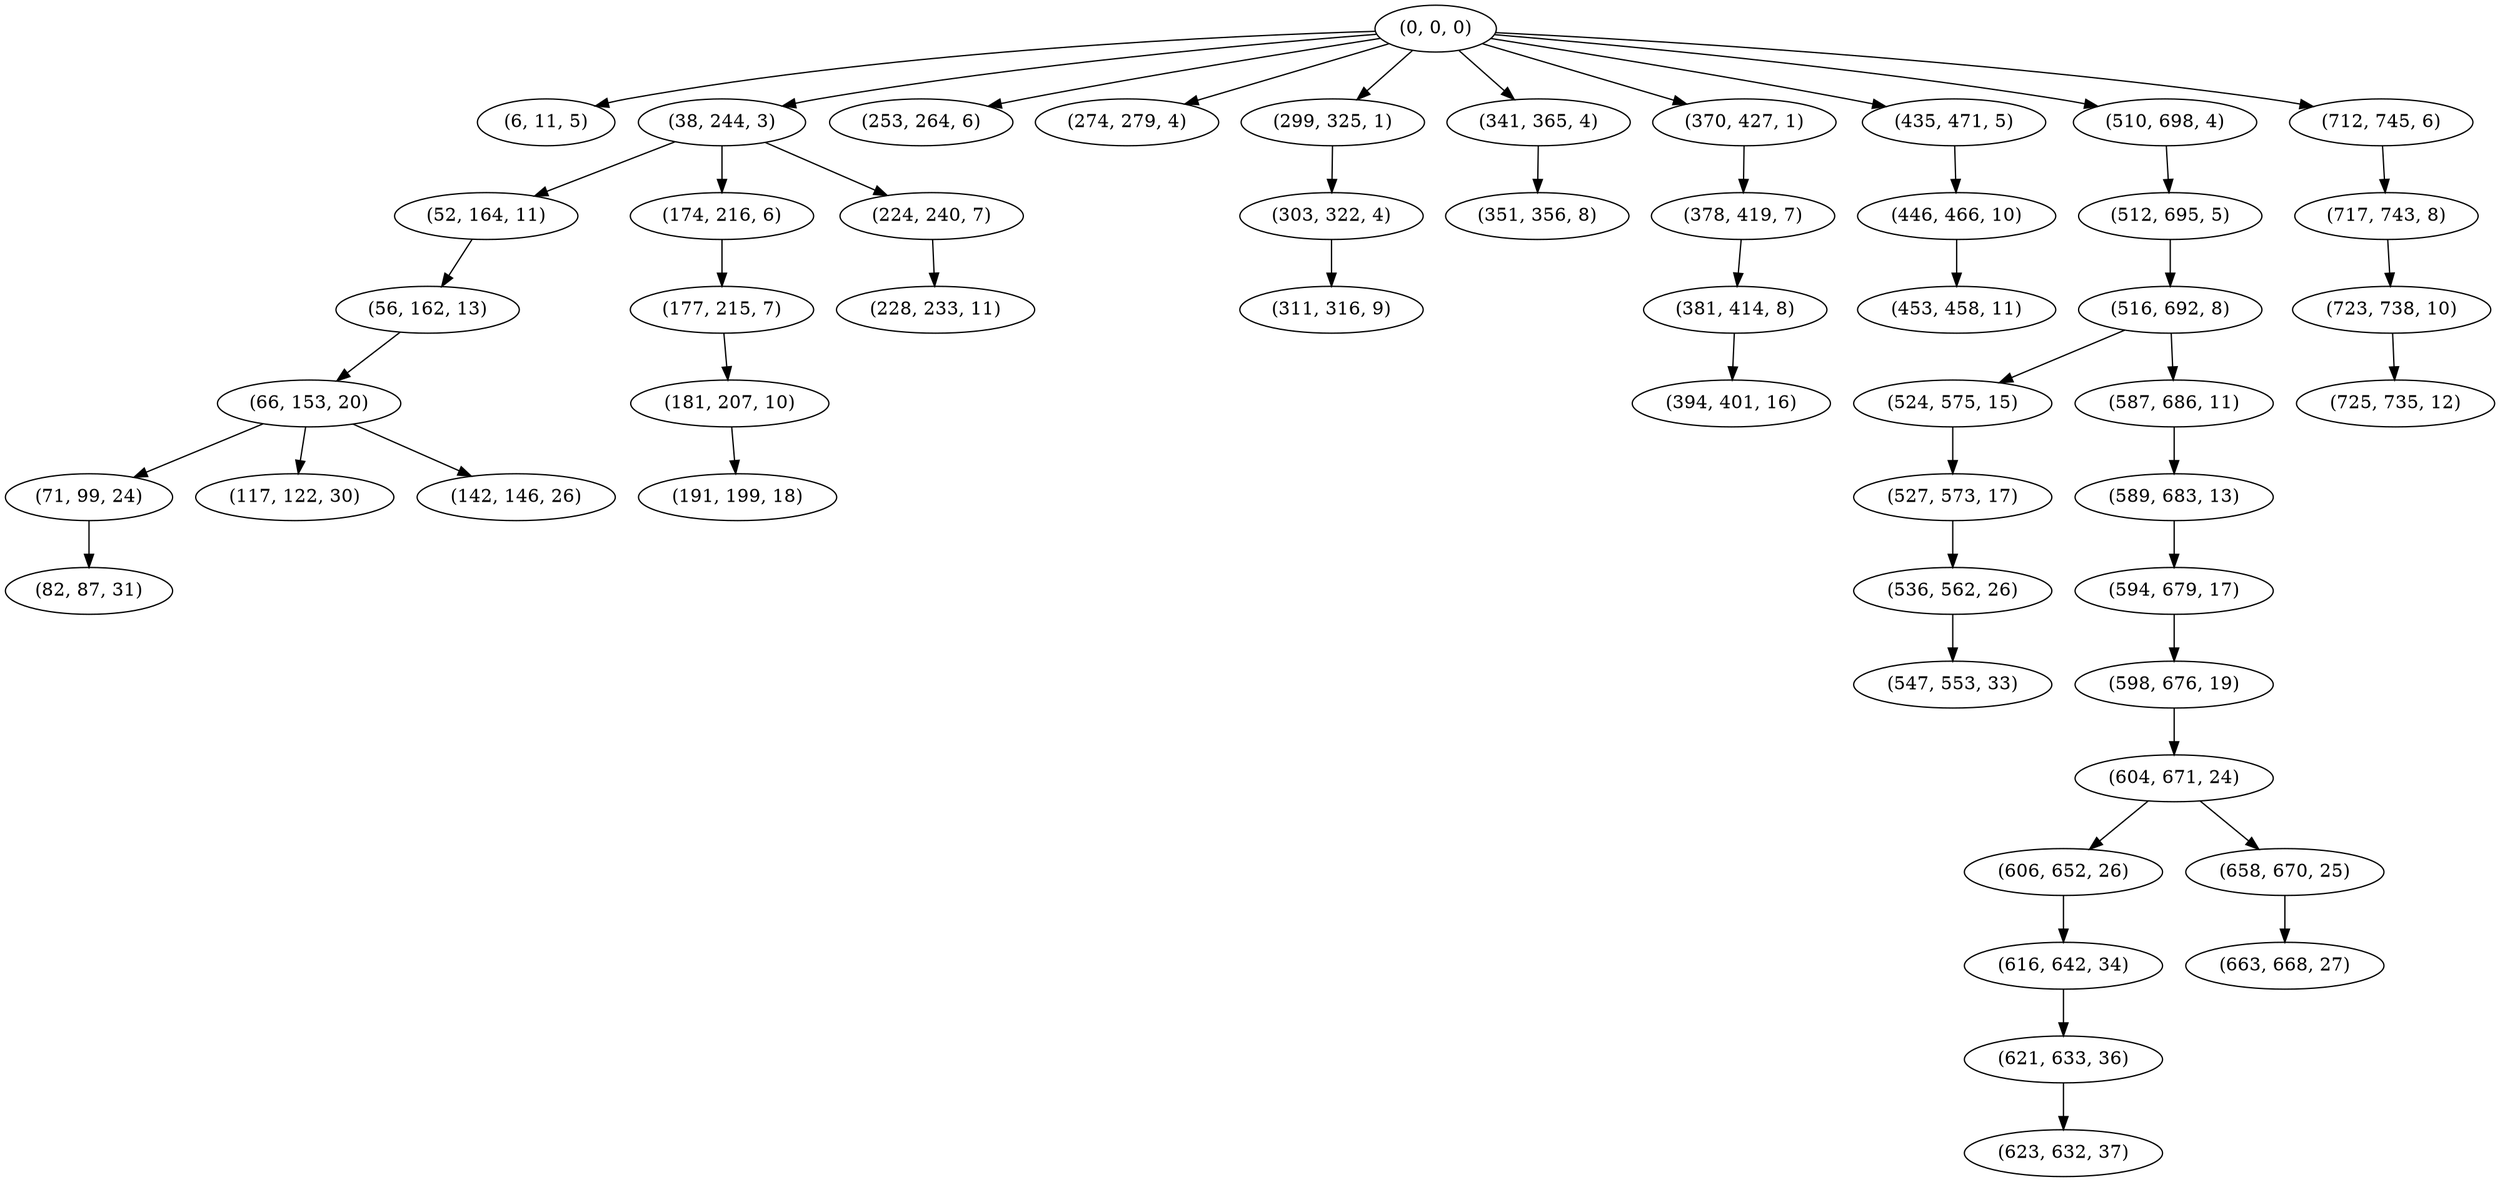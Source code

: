 digraph tree {
    "(0, 0, 0)";
    "(6, 11, 5)";
    "(38, 244, 3)";
    "(52, 164, 11)";
    "(56, 162, 13)";
    "(66, 153, 20)";
    "(71, 99, 24)";
    "(82, 87, 31)";
    "(117, 122, 30)";
    "(142, 146, 26)";
    "(174, 216, 6)";
    "(177, 215, 7)";
    "(181, 207, 10)";
    "(191, 199, 18)";
    "(224, 240, 7)";
    "(228, 233, 11)";
    "(253, 264, 6)";
    "(274, 279, 4)";
    "(299, 325, 1)";
    "(303, 322, 4)";
    "(311, 316, 9)";
    "(341, 365, 4)";
    "(351, 356, 8)";
    "(370, 427, 1)";
    "(378, 419, 7)";
    "(381, 414, 8)";
    "(394, 401, 16)";
    "(435, 471, 5)";
    "(446, 466, 10)";
    "(453, 458, 11)";
    "(510, 698, 4)";
    "(512, 695, 5)";
    "(516, 692, 8)";
    "(524, 575, 15)";
    "(527, 573, 17)";
    "(536, 562, 26)";
    "(547, 553, 33)";
    "(587, 686, 11)";
    "(589, 683, 13)";
    "(594, 679, 17)";
    "(598, 676, 19)";
    "(604, 671, 24)";
    "(606, 652, 26)";
    "(616, 642, 34)";
    "(621, 633, 36)";
    "(623, 632, 37)";
    "(658, 670, 25)";
    "(663, 668, 27)";
    "(712, 745, 6)";
    "(717, 743, 8)";
    "(723, 738, 10)";
    "(725, 735, 12)";
    "(0, 0, 0)" -> "(6, 11, 5)";
    "(0, 0, 0)" -> "(38, 244, 3)";
    "(0, 0, 0)" -> "(253, 264, 6)";
    "(0, 0, 0)" -> "(274, 279, 4)";
    "(0, 0, 0)" -> "(299, 325, 1)";
    "(0, 0, 0)" -> "(341, 365, 4)";
    "(0, 0, 0)" -> "(370, 427, 1)";
    "(0, 0, 0)" -> "(435, 471, 5)";
    "(0, 0, 0)" -> "(510, 698, 4)";
    "(0, 0, 0)" -> "(712, 745, 6)";
    "(38, 244, 3)" -> "(52, 164, 11)";
    "(38, 244, 3)" -> "(174, 216, 6)";
    "(38, 244, 3)" -> "(224, 240, 7)";
    "(52, 164, 11)" -> "(56, 162, 13)";
    "(56, 162, 13)" -> "(66, 153, 20)";
    "(66, 153, 20)" -> "(71, 99, 24)";
    "(66, 153, 20)" -> "(117, 122, 30)";
    "(66, 153, 20)" -> "(142, 146, 26)";
    "(71, 99, 24)" -> "(82, 87, 31)";
    "(174, 216, 6)" -> "(177, 215, 7)";
    "(177, 215, 7)" -> "(181, 207, 10)";
    "(181, 207, 10)" -> "(191, 199, 18)";
    "(224, 240, 7)" -> "(228, 233, 11)";
    "(299, 325, 1)" -> "(303, 322, 4)";
    "(303, 322, 4)" -> "(311, 316, 9)";
    "(341, 365, 4)" -> "(351, 356, 8)";
    "(370, 427, 1)" -> "(378, 419, 7)";
    "(378, 419, 7)" -> "(381, 414, 8)";
    "(381, 414, 8)" -> "(394, 401, 16)";
    "(435, 471, 5)" -> "(446, 466, 10)";
    "(446, 466, 10)" -> "(453, 458, 11)";
    "(510, 698, 4)" -> "(512, 695, 5)";
    "(512, 695, 5)" -> "(516, 692, 8)";
    "(516, 692, 8)" -> "(524, 575, 15)";
    "(516, 692, 8)" -> "(587, 686, 11)";
    "(524, 575, 15)" -> "(527, 573, 17)";
    "(527, 573, 17)" -> "(536, 562, 26)";
    "(536, 562, 26)" -> "(547, 553, 33)";
    "(587, 686, 11)" -> "(589, 683, 13)";
    "(589, 683, 13)" -> "(594, 679, 17)";
    "(594, 679, 17)" -> "(598, 676, 19)";
    "(598, 676, 19)" -> "(604, 671, 24)";
    "(604, 671, 24)" -> "(606, 652, 26)";
    "(604, 671, 24)" -> "(658, 670, 25)";
    "(606, 652, 26)" -> "(616, 642, 34)";
    "(616, 642, 34)" -> "(621, 633, 36)";
    "(621, 633, 36)" -> "(623, 632, 37)";
    "(658, 670, 25)" -> "(663, 668, 27)";
    "(712, 745, 6)" -> "(717, 743, 8)";
    "(717, 743, 8)" -> "(723, 738, 10)";
    "(723, 738, 10)" -> "(725, 735, 12)";
}
